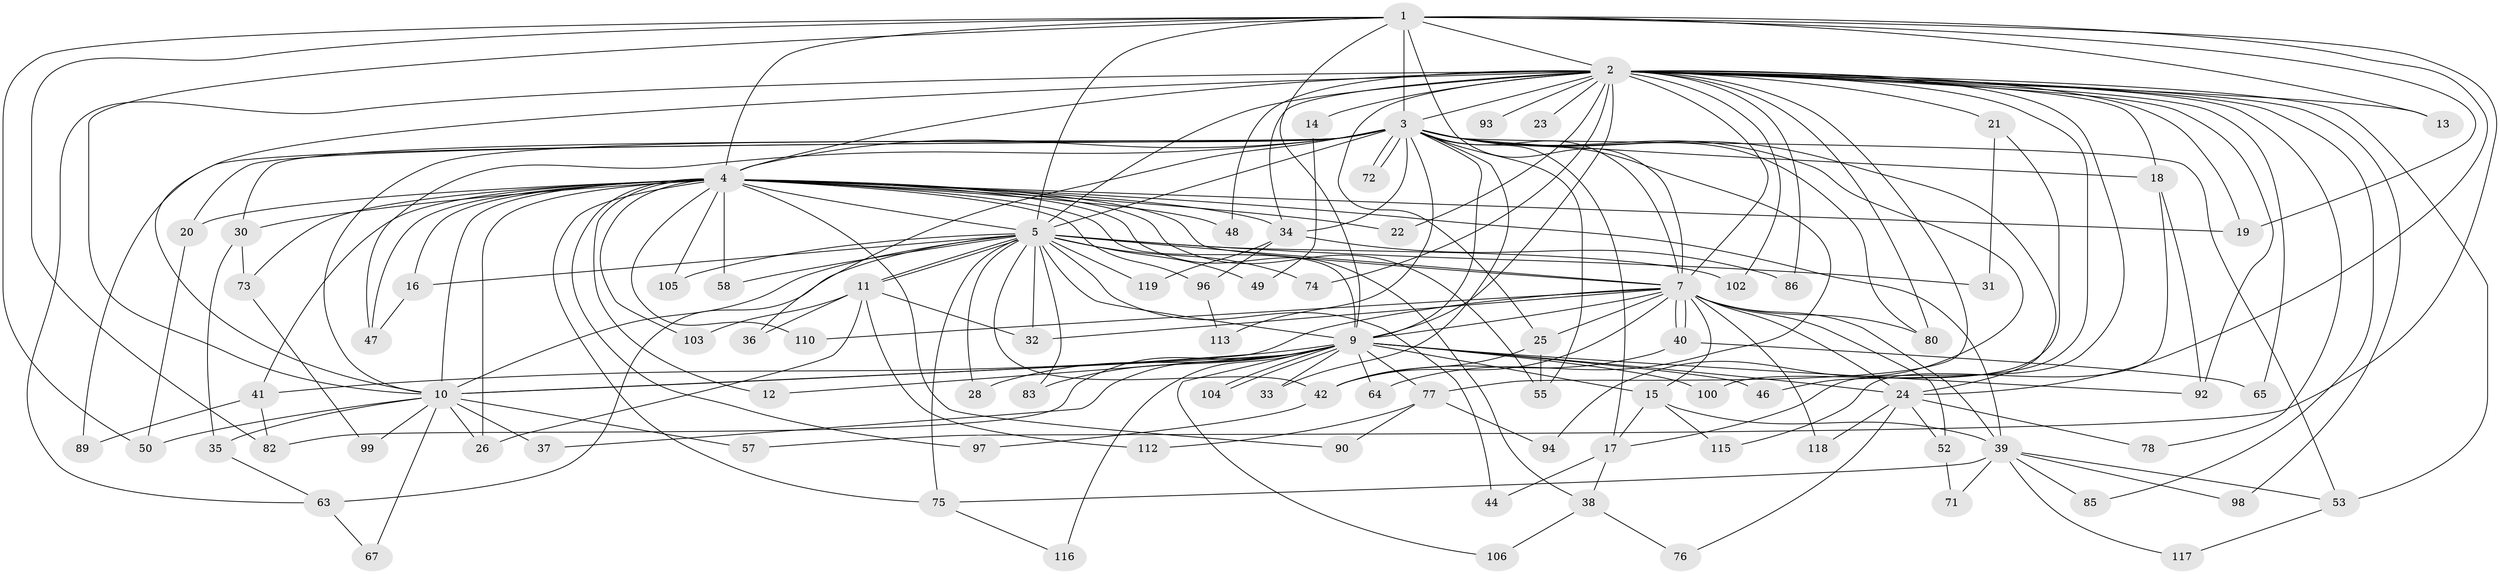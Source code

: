// Generated by graph-tools (version 1.1) at 2025/23/03/03/25 07:23:45]
// undirected, 89 vertices, 205 edges
graph export_dot {
graph [start="1"]
  node [color=gray90,style=filled];
  1 [super="+68"];
  2 [super="+6"];
  3 [super="+29"];
  4 [super="+69"];
  5 [super="+8"];
  7 [super="+54"];
  9 [super="+61"];
  10 [super="+60"];
  11 [super="+43"];
  12;
  13;
  14;
  15 [super="+62"];
  16;
  17;
  18 [super="+111"];
  19 [super="+27"];
  20;
  21 [super="+70"];
  22;
  23;
  24 [super="+66"];
  25;
  26 [super="+91"];
  28;
  30;
  31;
  32;
  33;
  34 [super="+81"];
  35;
  36;
  37;
  38;
  39 [super="+87"];
  40 [super="+56"];
  41 [super="+79"];
  42 [super="+45"];
  44;
  46;
  47 [super="+59"];
  48 [super="+51"];
  49;
  50 [super="+101"];
  52;
  53 [super="+84"];
  55;
  57;
  58;
  63 [super="+88"];
  64;
  65;
  67;
  71;
  72;
  73;
  74;
  75 [super="+107"];
  76;
  77;
  78;
  80 [super="+114"];
  82 [super="+108"];
  83;
  85;
  86;
  89;
  90;
  92 [super="+95"];
  93;
  94;
  96 [super="+109"];
  97;
  98;
  99;
  100;
  102;
  103;
  104;
  105;
  106;
  110;
  112;
  113;
  115;
  116;
  117;
  118;
  119;
  1 -- 2 [weight=2];
  1 -- 3;
  1 -- 4;
  1 -- 5 [weight=2];
  1 -- 7;
  1 -- 9;
  1 -- 10;
  1 -- 13;
  1 -- 57;
  1 -- 24;
  1 -- 50;
  1 -- 19;
  1 -- 82;
  2 -- 3 [weight=2];
  2 -- 4 [weight=2];
  2 -- 5 [weight=4];
  2 -- 7 [weight=2];
  2 -- 9 [weight=2];
  2 -- 10 [weight=2];
  2 -- 14 [weight=2];
  2 -- 17;
  2 -- 18;
  2 -- 21 [weight=3];
  2 -- 22;
  2 -- 25;
  2 -- 53;
  2 -- 65;
  2 -- 74;
  2 -- 77;
  2 -- 80;
  2 -- 86;
  2 -- 93 [weight=2];
  2 -- 98;
  2 -- 102;
  2 -- 13;
  2 -- 78;
  2 -- 19;
  2 -- 85;
  2 -- 23;
  2 -- 92;
  2 -- 46;
  2 -- 48;
  2 -- 63;
  2 -- 34;
  3 -- 4;
  3 -- 5 [weight=2];
  3 -- 7;
  3 -- 9;
  3 -- 10;
  3 -- 18 [weight=2];
  3 -- 20;
  3 -- 30;
  3 -- 33;
  3 -- 34;
  3 -- 36;
  3 -- 53 [weight=2];
  3 -- 64;
  3 -- 72;
  3 -- 72;
  3 -- 80;
  3 -- 89;
  3 -- 94;
  3 -- 113;
  3 -- 17;
  3 -- 55;
  3 -- 47;
  3 -- 24;
  4 -- 5 [weight=2];
  4 -- 7;
  4 -- 9 [weight=2];
  4 -- 10 [weight=2];
  4 -- 12;
  4 -- 16;
  4 -- 19;
  4 -- 20;
  4 -- 22;
  4 -- 26;
  4 -- 30;
  4 -- 34;
  4 -- 38;
  4 -- 39;
  4 -- 41 [weight=2];
  4 -- 47;
  4 -- 48 [weight=2];
  4 -- 58;
  4 -- 73;
  4 -- 75;
  4 -- 90;
  4 -- 97;
  4 -- 103;
  4 -- 105;
  4 -- 110;
  4 -- 96 [weight=2];
  4 -- 55;
  5 -- 7 [weight=2];
  5 -- 9 [weight=2];
  5 -- 10 [weight=2];
  5 -- 11;
  5 -- 11;
  5 -- 16;
  5 -- 28;
  5 -- 31;
  5 -- 44;
  5 -- 49;
  5 -- 58;
  5 -- 63;
  5 -- 83;
  5 -- 102;
  5 -- 105;
  5 -- 119;
  5 -- 32;
  5 -- 42;
  5 -- 74;
  5 -- 75;
  7 -- 9;
  7 -- 10;
  7 -- 15;
  7 -- 24;
  7 -- 25;
  7 -- 32;
  7 -- 40;
  7 -- 40;
  7 -- 52;
  7 -- 110;
  7 -- 118;
  7 -- 80;
  7 -- 42;
  7 -- 39;
  9 -- 10;
  9 -- 12;
  9 -- 15 [weight=2];
  9 -- 24;
  9 -- 28;
  9 -- 33;
  9 -- 37;
  9 -- 41;
  9 -- 46;
  9 -- 64;
  9 -- 82;
  9 -- 83;
  9 -- 92;
  9 -- 100;
  9 -- 104;
  9 -- 104;
  9 -- 106;
  9 -- 116;
  9 -- 77;
  10 -- 35;
  10 -- 37;
  10 -- 50;
  10 -- 57;
  10 -- 67;
  10 -- 99;
  10 -- 26;
  11 -- 26;
  11 -- 36;
  11 -- 103;
  11 -- 112;
  11 -- 32;
  14 -- 49;
  15 -- 17;
  15 -- 39;
  15 -- 115;
  16 -- 47;
  17 -- 38;
  17 -- 44;
  18 -- 115;
  18 -- 92;
  20 -- 50;
  21 -- 31;
  21 -- 100;
  24 -- 52;
  24 -- 76;
  24 -- 118;
  24 -- 78;
  25 -- 42;
  25 -- 55;
  30 -- 35;
  30 -- 73;
  34 -- 86;
  34 -- 96;
  34 -- 119;
  35 -- 63;
  38 -- 76;
  38 -- 106;
  39 -- 71;
  39 -- 85;
  39 -- 98;
  39 -- 117;
  39 -- 75;
  39 -- 53;
  40 -- 65;
  40 -- 42;
  41 -- 89;
  41 -- 82;
  42 -- 97;
  52 -- 71;
  53 -- 117;
  63 -- 67;
  73 -- 99;
  75 -- 116;
  77 -- 90;
  77 -- 94;
  77 -- 112;
  96 -- 113;
}
